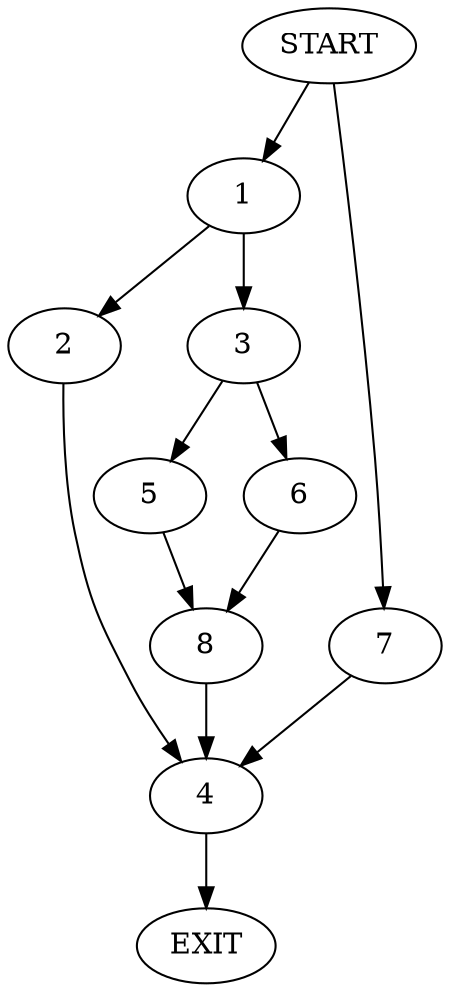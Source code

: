 digraph {
0 [label="START"]
9 [label="EXIT"]
0 -> 1
1 -> 2
1 -> 3
2 -> 4
3 -> 5
3 -> 6
4 -> 9
0 -> 7
7 -> 4
6 -> 8
5 -> 8
8 -> 4
}
